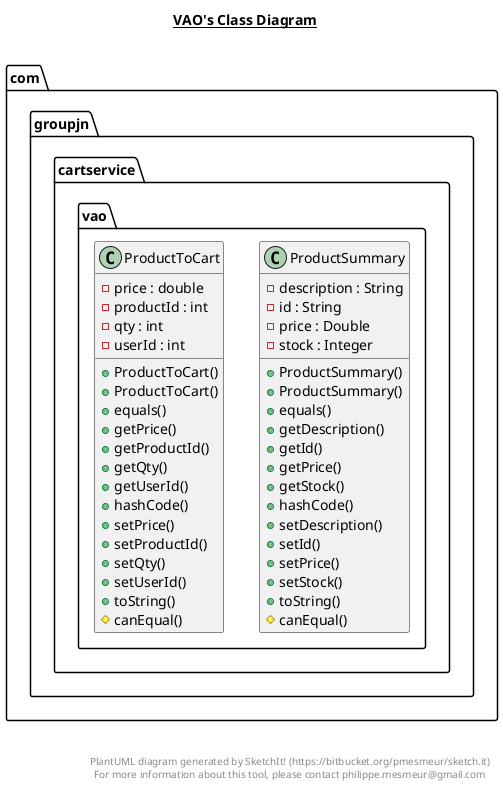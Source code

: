 @startuml

title __VAO's Class Diagram__\n

  namespace com.groupjn.cartservice {
    namespace vao {
      class com.groupjn.cartservice.vao.ProductSummary {
          - description : String
          - id : String
          - price : Double
          - stock : Integer
          + ProductSummary()
          + ProductSummary()
          + equals()
          + getDescription()
          + getId()
          + getPrice()
          + getStock()
          + hashCode()
          + setDescription()
          + setId()
          + setPrice()
          + setStock()
          + toString()
          # canEqual()
      }
    }
  }
  

  namespace com.groupjn.cartservice {
    namespace vao {
      class com.groupjn.cartservice.vao.ProductToCart {
          - price : double
          - productId : int
          - qty : int
          - userId : int
          + ProductToCart()
          + ProductToCart()
          + equals()
          + getPrice()
          + getProductId()
          + getQty()
          + getUserId()
          + hashCode()
          + setPrice()
          + setProductId()
          + setQty()
          + setUserId()
          + toString()
          # canEqual()
      }
    }
  }
  



right footer


PlantUML diagram generated by SketchIt! (https://bitbucket.org/pmesmeur/sketch.it)
For more information about this tool, please contact philippe.mesmeur@gmail.com
endfooter

@enduml
